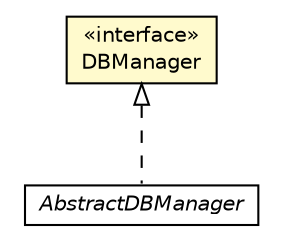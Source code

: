 #!/usr/local/bin/dot
#
# Class diagram 
# Generated by UMLGraph version R5_6_6-8-g8d7759 (http://www.umlgraph.org/)
#

digraph G {
	edge [fontname="Helvetica",fontsize=10,labelfontname="Helvetica",labelfontsize=10];
	node [fontname="Helvetica",fontsize=10,shape=plaintext];
	nodesep=0.25;
	ranksep=0.5;
	// org.dayatang.db.DBManager
	c34619 [label=<<table title="org.dayatang.db.DBManager" border="0" cellborder="1" cellspacing="0" cellpadding="2" port="p" bgcolor="lemonChiffon" href="./DBManager.html">
		<tr><td><table border="0" cellspacing="0" cellpadding="1">
<tr><td align="center" balign="center"> &#171;interface&#187; </td></tr>
<tr><td align="center" balign="center"> DBManager </td></tr>
		</table></td></tr>
		</table>>, URL="./DBManager.html", fontname="Helvetica", fontcolor="black", fontsize=10.0];
	// org.dayatang.db.AbstractDBManager
	c34622 [label=<<table title="org.dayatang.db.AbstractDBManager" border="0" cellborder="1" cellspacing="0" cellpadding="2" port="p" href="./AbstractDBManager.html">
		<tr><td><table border="0" cellspacing="0" cellpadding="1">
<tr><td align="center" balign="center"><font face="Helvetica-Oblique"> AbstractDBManager </font></td></tr>
		</table></td></tr>
		</table>>, URL="./AbstractDBManager.html", fontname="Helvetica", fontcolor="black", fontsize=10.0];
	//org.dayatang.db.AbstractDBManager implements org.dayatang.db.DBManager
	c34619:p -> c34622:p [dir=back,arrowtail=empty,style=dashed];
}

